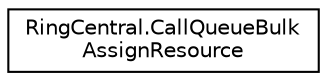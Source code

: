 digraph "Graphical Class Hierarchy"
{
 // LATEX_PDF_SIZE
  edge [fontname="Helvetica",fontsize="10",labelfontname="Helvetica",labelfontsize="10"];
  node [fontname="Helvetica",fontsize="10",shape=record];
  rankdir="LR";
  Node0 [label="RingCentral.CallQueueBulk\lAssignResource",height=0.2,width=0.4,color="black", fillcolor="white", style="filled",URL="$classRingCentral_1_1CallQueueBulkAssignResource.html",tooltip=" "];
}
